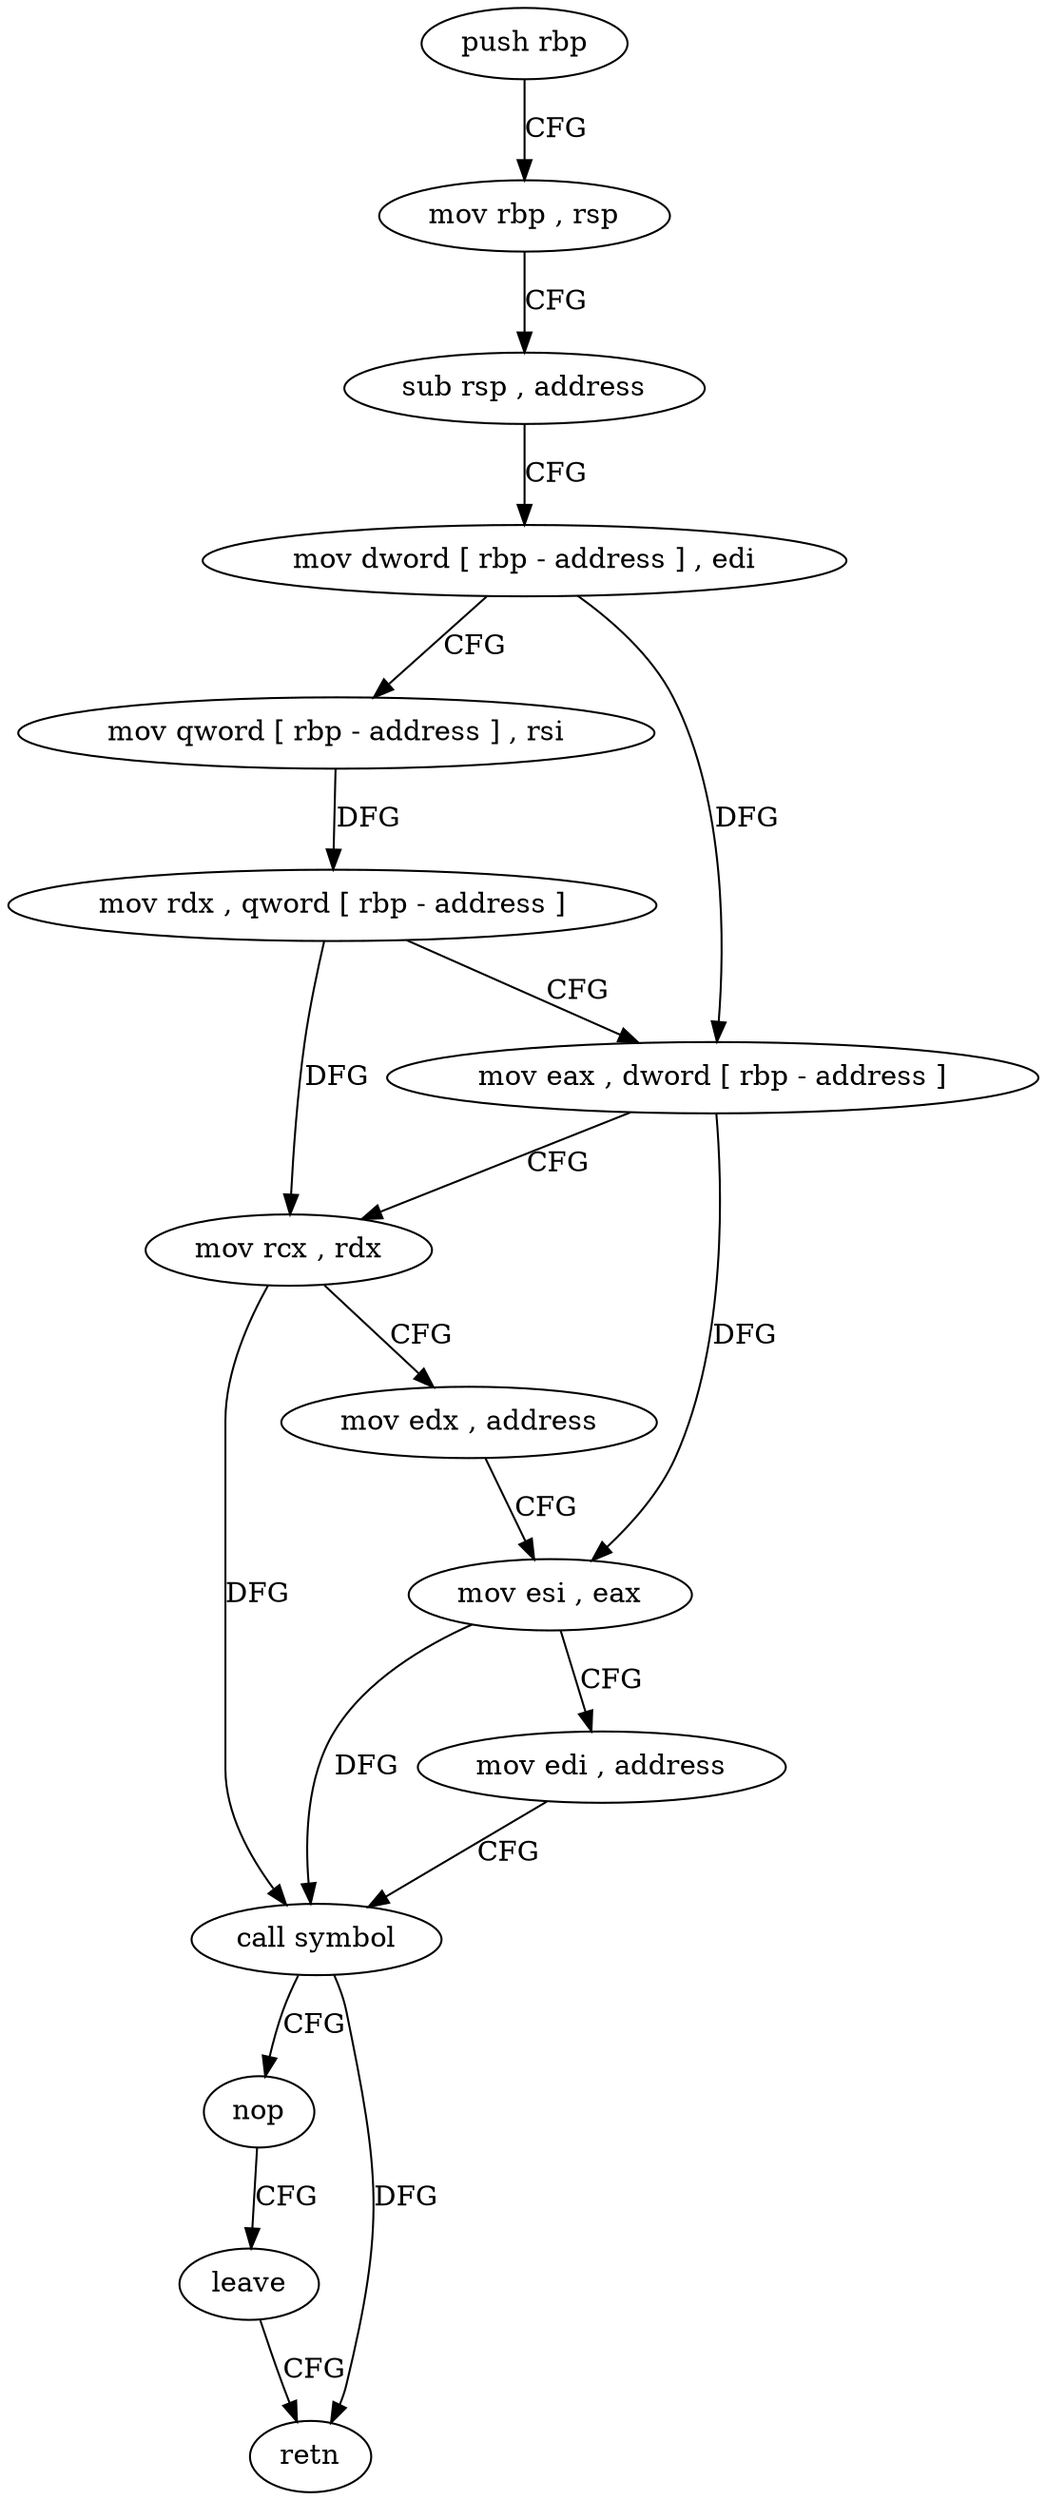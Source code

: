 digraph "func" {
"4243248" [label = "push rbp" ]
"4243249" [label = "mov rbp , rsp" ]
"4243252" [label = "sub rsp , address" ]
"4243256" [label = "mov dword [ rbp - address ] , edi" ]
"4243259" [label = "mov qword [ rbp - address ] , rsi" ]
"4243263" [label = "mov rdx , qword [ rbp - address ]" ]
"4243267" [label = "mov eax , dword [ rbp - address ]" ]
"4243270" [label = "mov rcx , rdx" ]
"4243273" [label = "mov edx , address" ]
"4243278" [label = "mov esi , eax" ]
"4243280" [label = "mov edi , address" ]
"4243285" [label = "call symbol" ]
"4243290" [label = "nop" ]
"4243291" [label = "leave" ]
"4243292" [label = "retn" ]
"4243248" -> "4243249" [ label = "CFG" ]
"4243249" -> "4243252" [ label = "CFG" ]
"4243252" -> "4243256" [ label = "CFG" ]
"4243256" -> "4243259" [ label = "CFG" ]
"4243256" -> "4243267" [ label = "DFG" ]
"4243259" -> "4243263" [ label = "DFG" ]
"4243263" -> "4243267" [ label = "CFG" ]
"4243263" -> "4243270" [ label = "DFG" ]
"4243267" -> "4243270" [ label = "CFG" ]
"4243267" -> "4243278" [ label = "DFG" ]
"4243270" -> "4243273" [ label = "CFG" ]
"4243270" -> "4243285" [ label = "DFG" ]
"4243273" -> "4243278" [ label = "CFG" ]
"4243278" -> "4243280" [ label = "CFG" ]
"4243278" -> "4243285" [ label = "DFG" ]
"4243280" -> "4243285" [ label = "CFG" ]
"4243285" -> "4243290" [ label = "CFG" ]
"4243285" -> "4243292" [ label = "DFG" ]
"4243290" -> "4243291" [ label = "CFG" ]
"4243291" -> "4243292" [ label = "CFG" ]
}
